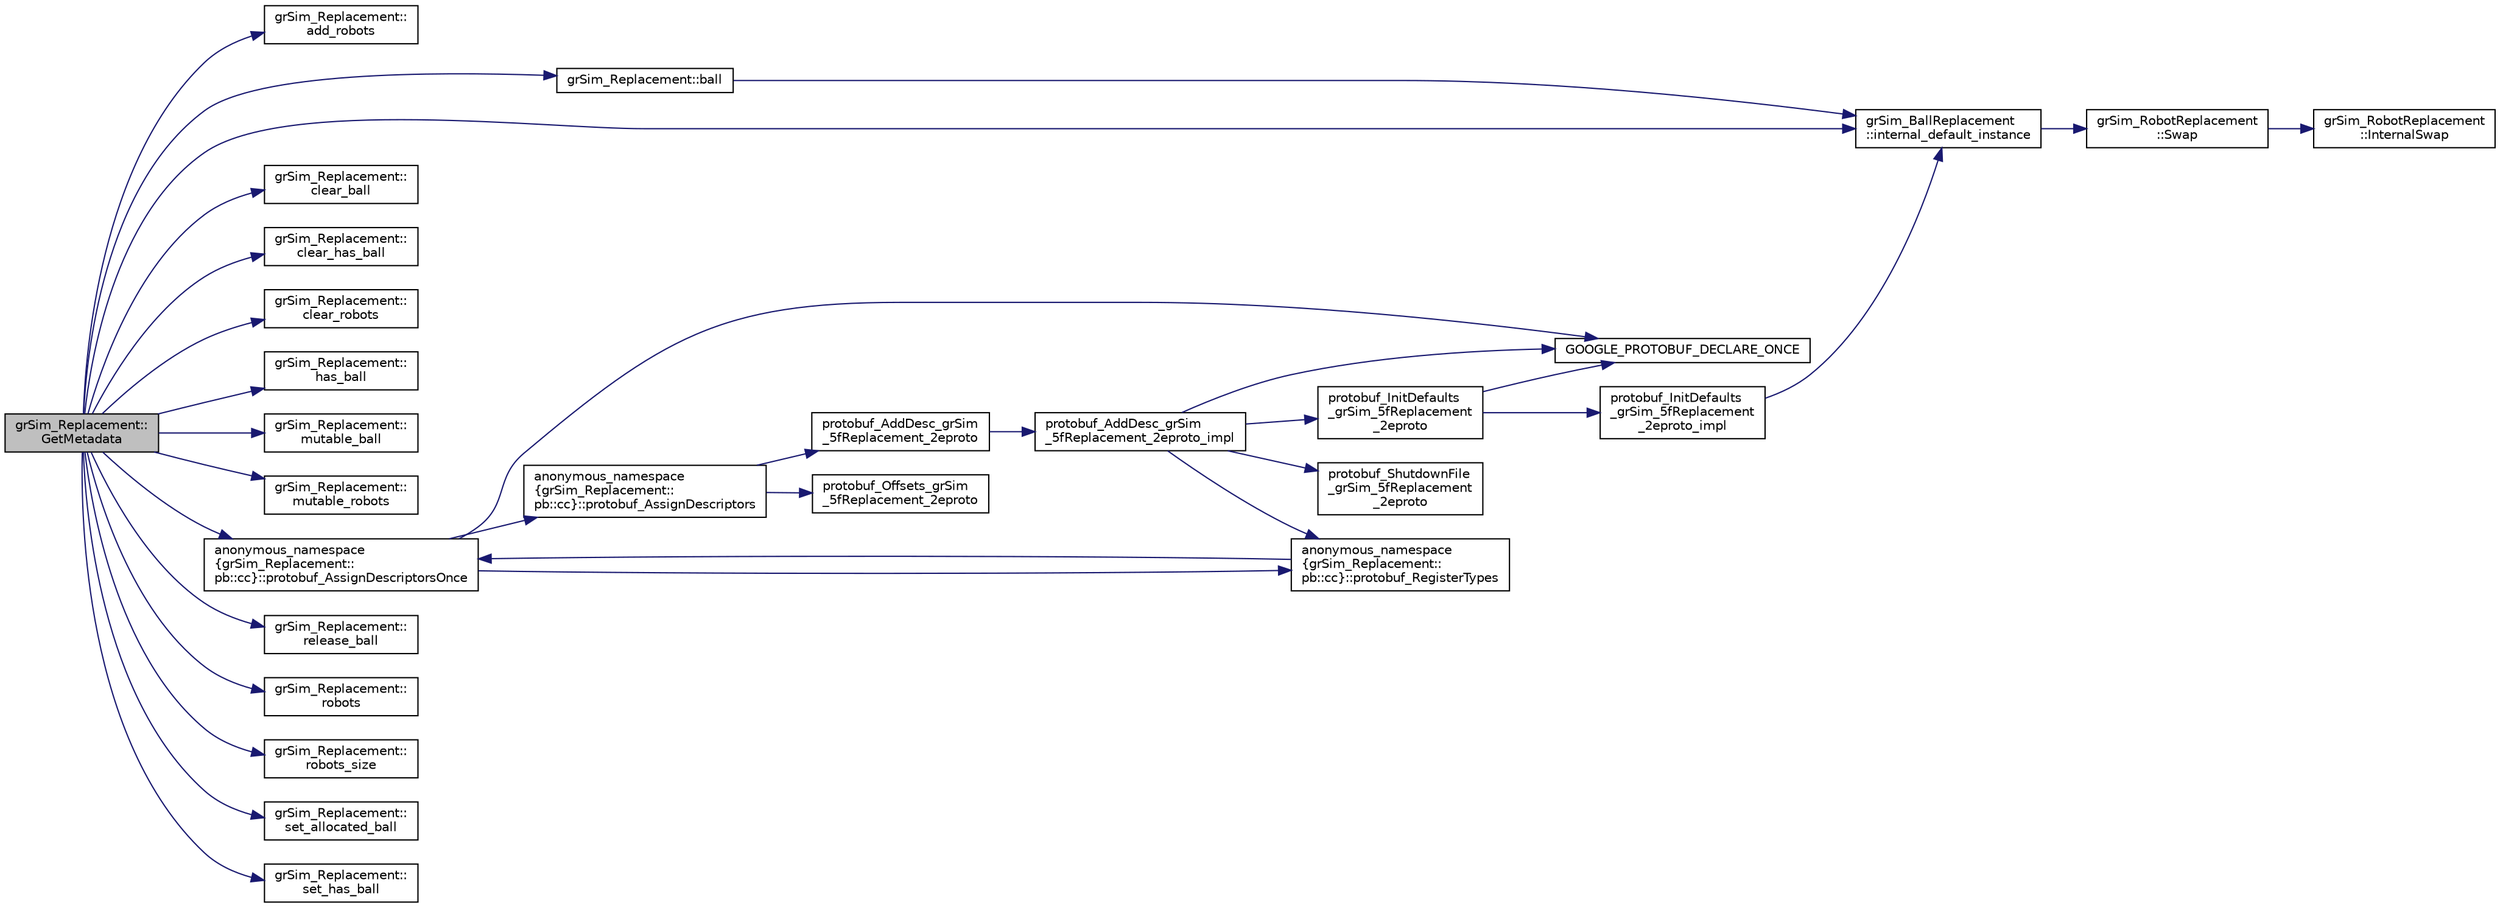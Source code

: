 digraph "grSim_Replacement::GetMetadata"
{
 // INTERACTIVE_SVG=YES
  edge [fontname="Helvetica",fontsize="10",labelfontname="Helvetica",labelfontsize="10"];
  node [fontname="Helvetica",fontsize="10",shape=record];
  rankdir="LR";
  Node1 [label="grSim_Replacement::\lGetMetadata",height=0.2,width=0.4,color="black", fillcolor="grey75", style="filled", fontcolor="black"];
  Node1 -> Node2 [color="midnightblue",fontsize="10",style="solid",fontname="Helvetica"];
  Node2 [label="grSim_Replacement::\ladd_robots",height=0.2,width=0.4,color="black", fillcolor="white", style="filled",URL="$d0/de6/classgr_sim___replacement.html#a740c2407c5fb491de27d32b368fa04d9"];
  Node1 -> Node3 [color="midnightblue",fontsize="10",style="solid",fontname="Helvetica"];
  Node3 [label="grSim_Replacement::ball",height=0.2,width=0.4,color="black", fillcolor="white", style="filled",URL="$d0/de6/classgr_sim___replacement.html#ab890efa0f7a5a7fd347489265ba561fa"];
  Node3 -> Node4 [color="midnightblue",fontsize="10",style="solid",fontname="Helvetica"];
  Node4 [label="grSim_BallReplacement\l::internal_default_instance",height=0.2,width=0.4,color="black", fillcolor="white", style="filled",URL="$d2/db1/classgr_sim___ball_replacement.html#aa8563d85634520324f3b5f9f8791d381"];
  Node4 -> Node5 [color="midnightblue",fontsize="10",style="solid",fontname="Helvetica"];
  Node5 [label="grSim_RobotReplacement\l::Swap",height=0.2,width=0.4,color="black", fillcolor="white", style="filled",URL="$d5/da8/classgr_sim___robot_replacement.html#abd95074604ac37e6efea260e8a420dc1"];
  Node5 -> Node6 [color="midnightblue",fontsize="10",style="solid",fontname="Helvetica"];
  Node6 [label="grSim_RobotReplacement\l::InternalSwap",height=0.2,width=0.4,color="black", fillcolor="white", style="filled",URL="$d5/da8/classgr_sim___robot_replacement.html#a2965b7738fd7b8b18b3bc4fb90972e17"];
  Node1 -> Node7 [color="midnightblue",fontsize="10",style="solid",fontname="Helvetica"];
  Node7 [label="grSim_Replacement::\lclear_ball",height=0.2,width=0.4,color="black", fillcolor="white", style="filled",URL="$d0/de6/classgr_sim___replacement.html#a11b0206234bf17048979306e43243ba4"];
  Node1 -> Node8 [color="midnightblue",fontsize="10",style="solid",fontname="Helvetica"];
  Node8 [label="grSim_Replacement::\lclear_has_ball",height=0.2,width=0.4,color="black", fillcolor="white", style="filled",URL="$d0/de6/classgr_sim___replacement.html#ae57af25634d6316205a6bc9469961552"];
  Node1 -> Node9 [color="midnightblue",fontsize="10",style="solid",fontname="Helvetica"];
  Node9 [label="grSim_Replacement::\lclear_robots",height=0.2,width=0.4,color="black", fillcolor="white", style="filled",URL="$d0/de6/classgr_sim___replacement.html#ae1aa19fdcaa81efb1eded83b6116aacd"];
  Node1 -> Node10 [color="midnightblue",fontsize="10",style="solid",fontname="Helvetica"];
  Node10 [label="grSim_Replacement::\lhas_ball",height=0.2,width=0.4,color="black", fillcolor="white", style="filled",URL="$d0/de6/classgr_sim___replacement.html#a6dafa8b517fa5cff32442de48a178c17"];
  Node1 -> Node4 [color="midnightblue",fontsize="10",style="solid",fontname="Helvetica"];
  Node1 -> Node11 [color="midnightblue",fontsize="10",style="solid",fontname="Helvetica"];
  Node11 [label="grSim_Replacement::\lmutable_ball",height=0.2,width=0.4,color="black", fillcolor="white", style="filled",URL="$d0/de6/classgr_sim___replacement.html#a56c4da47cc0be2de73e2e719970af91c"];
  Node1 -> Node12 [color="midnightblue",fontsize="10",style="solid",fontname="Helvetica"];
  Node12 [label="grSim_Replacement::\lmutable_robots",height=0.2,width=0.4,color="black", fillcolor="white", style="filled",URL="$d0/de6/classgr_sim___replacement.html#aebcef00d2a7a7c1802491c9777fef06b"];
  Node1 -> Node13 [color="midnightblue",fontsize="10",style="solid",fontname="Helvetica"];
  Node13 [label="anonymous_namespace\l\{grSim_Replacement::\lpb::cc\}::protobuf_AssignDescriptorsOnce",height=0.2,width=0.4,color="black", fillcolor="white", style="filled",URL="$db/d08/namespaceanonymous__namespace_02gr_sim___replacement_8pb_8cc_03.html#a576f29e25c059eb146f297d47445eb4f"];
  Node13 -> Node14 [color="midnightblue",fontsize="10",style="solid",fontname="Helvetica"];
  Node14 [label="GOOGLE_PROTOBUF_DECLARE_ONCE",height=0.2,width=0.4,color="black", fillcolor="white", style="filled",URL="$d5/d9f/gr_sim___replacement_8pb_8cc.html#ab3f7cea136644b490ce480f734b0fb54"];
  Node13 -> Node15 [color="midnightblue",fontsize="10",style="solid",fontname="Helvetica"];
  Node15 [label="anonymous_namespace\l\{grSim_Replacement::\lpb::cc\}::protobuf_AssignDescriptors",height=0.2,width=0.4,color="black", fillcolor="white", style="filled",URL="$db/d08/namespaceanonymous__namespace_02gr_sim___replacement_8pb_8cc_03.html#a4f7d9bb86f36592184eec96b7398c69c"];
  Node15 -> Node16 [color="midnightblue",fontsize="10",style="solid",fontname="Helvetica"];
  Node16 [label="protobuf_AddDesc_grSim\l_5fReplacement_2eproto",height=0.2,width=0.4,color="black", fillcolor="white", style="filled",URL="$d5/d9f/gr_sim___replacement_8pb_8cc.html#a9ac32e27f85f830ef01942ad673705b7"];
  Node16 -> Node17 [color="midnightblue",fontsize="10",style="solid",fontname="Helvetica"];
  Node17 [label="protobuf_AddDesc_grSim\l_5fReplacement_2eproto_impl",height=0.2,width=0.4,color="black", fillcolor="white", style="filled",URL="$d5/d9f/gr_sim___replacement_8pb_8cc.html#a9943fe9486a4d530f39a4fb63d43ec05"];
  Node17 -> Node14 [color="midnightblue",fontsize="10",style="solid",fontname="Helvetica"];
  Node17 -> Node18 [color="midnightblue",fontsize="10",style="solid",fontname="Helvetica"];
  Node18 [label="protobuf_InitDefaults\l_grSim_5fReplacement\l_2eproto",height=0.2,width=0.4,color="black", fillcolor="white", style="filled",URL="$d5/d9f/gr_sim___replacement_8pb_8cc.html#a1aa297f1fda5abc2ecd022372381811c"];
  Node18 -> Node14 [color="midnightblue",fontsize="10",style="solid",fontname="Helvetica"];
  Node18 -> Node19 [color="midnightblue",fontsize="10",style="solid",fontname="Helvetica"];
  Node19 [label="protobuf_InitDefaults\l_grSim_5fReplacement\l_2eproto_impl",height=0.2,width=0.4,color="black", fillcolor="white", style="filled",URL="$d5/d9f/gr_sim___replacement_8pb_8cc.html#a71a77741fa159d1aa6a82bbd246a85be"];
  Node19 -> Node4 [color="midnightblue",fontsize="10",style="solid",fontname="Helvetica"];
  Node17 -> Node20 [color="midnightblue",fontsize="10",style="solid",fontname="Helvetica"];
  Node20 [label="anonymous_namespace\l\{grSim_Replacement::\lpb::cc\}::protobuf_RegisterTypes",height=0.2,width=0.4,color="black", fillcolor="white", style="filled",URL="$db/d08/namespaceanonymous__namespace_02gr_sim___replacement_8pb_8cc_03.html#a19b9ced7bf06c8a224d376667f0e1349"];
  Node20 -> Node13 [color="midnightblue",fontsize="10",style="solid",fontname="Helvetica"];
  Node17 -> Node21 [color="midnightblue",fontsize="10",style="solid",fontname="Helvetica"];
  Node21 [label="protobuf_ShutdownFile\l_grSim_5fReplacement\l_2eproto",height=0.2,width=0.4,color="black", fillcolor="white", style="filled",URL="$d5/d9f/gr_sim___replacement_8pb_8cc.html#a495a36d90087973987ea2ddca30870c8"];
  Node15 -> Node22 [color="midnightblue",fontsize="10",style="solid",fontname="Helvetica"];
  Node22 [label="protobuf_Offsets_grSim\l_5fReplacement_2eproto",height=0.2,width=0.4,color="black", fillcolor="white", style="filled",URL="$d5/d9f/gr_sim___replacement_8pb_8cc.html#adf1b45312b720314a075713c551909e3"];
  Node13 -> Node20 [color="midnightblue",fontsize="10",style="solid",fontname="Helvetica"];
  Node1 -> Node23 [color="midnightblue",fontsize="10",style="solid",fontname="Helvetica"];
  Node23 [label="grSim_Replacement::\lrelease_ball",height=0.2,width=0.4,color="black", fillcolor="white", style="filled",URL="$d0/de6/classgr_sim___replacement.html#ac4b83c8eb0b9466f91c86f1e251b253f"];
  Node1 -> Node24 [color="midnightblue",fontsize="10",style="solid",fontname="Helvetica"];
  Node24 [label="grSim_Replacement::\lrobots",height=0.2,width=0.4,color="black", fillcolor="white", style="filled",URL="$d0/de6/classgr_sim___replacement.html#a56ce9045ba73898b31cd28bcf5413521"];
  Node1 -> Node25 [color="midnightblue",fontsize="10",style="solid",fontname="Helvetica"];
  Node25 [label="grSim_Replacement::\lrobots_size",height=0.2,width=0.4,color="black", fillcolor="white", style="filled",URL="$d0/de6/classgr_sim___replacement.html#aec9fb029fbf476bfba5dc373314786ad"];
  Node1 -> Node26 [color="midnightblue",fontsize="10",style="solid",fontname="Helvetica"];
  Node26 [label="grSim_Replacement::\lset_allocated_ball",height=0.2,width=0.4,color="black", fillcolor="white", style="filled",URL="$d0/de6/classgr_sim___replacement.html#af7743d08d15ec6d207b47fd1a050b657"];
  Node1 -> Node27 [color="midnightblue",fontsize="10",style="solid",fontname="Helvetica"];
  Node27 [label="grSim_Replacement::\lset_has_ball",height=0.2,width=0.4,color="black", fillcolor="white", style="filled",URL="$d0/de6/classgr_sim___replacement.html#aa76b43bc4913d73e691facda4c26d020"];
}
